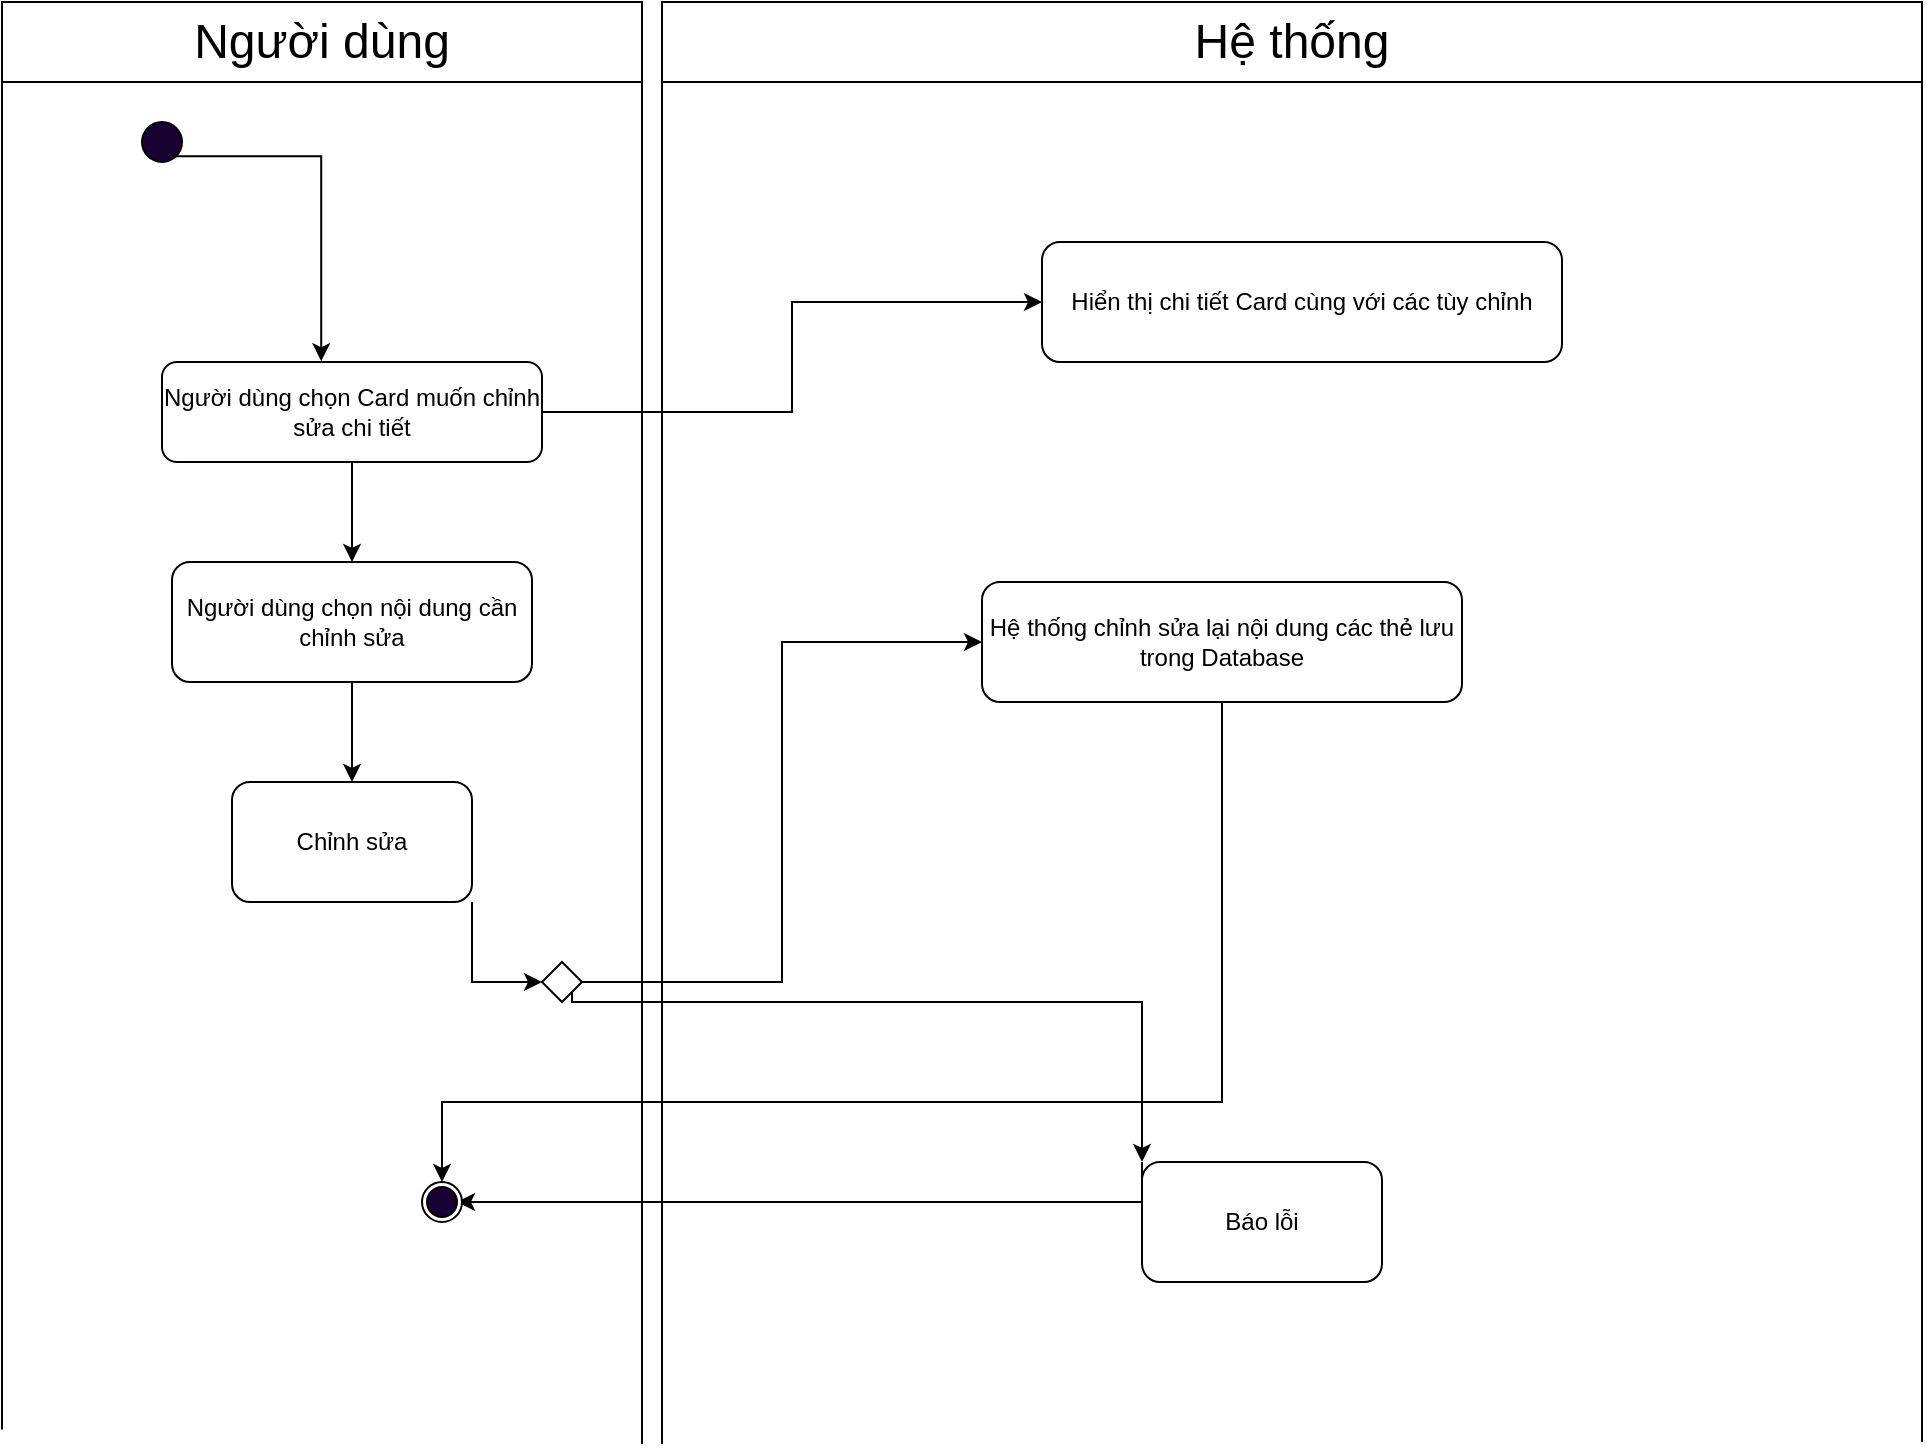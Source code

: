 <mxfile version="22.1.11" type="github">
  <diagram id="C5RBs43oDa-KdzZeNtuy" name="Page-1">
    <mxGraphModel dx="2345" dy="614" grid="1" gridSize="10" guides="1" tooltips="1" connect="1" arrows="1" fold="1" page="1" pageScale="1" pageWidth="827" pageHeight="1169" math="0" shadow="0">
      <root>
        <mxCell id="WIyWlLk6GJQsqaUBKTNV-0" />
        <mxCell id="WIyWlLk6GJQsqaUBKTNV-1" parent="WIyWlLk6GJQsqaUBKTNV-0" />
        <mxCell id="4luz_T426fPMyo1iOcPD-2" value="" style="endArrow=none;html=1;rounded=0;" edge="1" parent="WIyWlLk6GJQsqaUBKTNV-1">
          <mxGeometry width="50" height="50" relative="1" as="geometry">
            <mxPoint x="80" y="80" as="sourcePoint" />
            <mxPoint x="-240" y="80" as="targetPoint" />
          </mxGeometry>
        </mxCell>
        <mxCell id="4luz_T426fPMyo1iOcPD-3" value="" style="endArrow=none;html=1;rounded=0;" edge="1" parent="WIyWlLk6GJQsqaUBKTNV-1">
          <mxGeometry width="50" height="50" relative="1" as="geometry">
            <mxPoint x="90" y="80" as="sourcePoint" />
            <mxPoint x="720" y="80" as="targetPoint" />
          </mxGeometry>
        </mxCell>
        <mxCell id="4luz_T426fPMyo1iOcPD-4" value="" style="endArrow=none;html=1;rounded=0;" edge="1" parent="WIyWlLk6GJQsqaUBKTNV-1">
          <mxGeometry width="50" height="50" relative="1" as="geometry">
            <mxPoint x="80" y="800.941" as="sourcePoint" />
            <mxPoint x="80" y="80" as="targetPoint" />
          </mxGeometry>
        </mxCell>
        <mxCell id="4luz_T426fPMyo1iOcPD-5" value="" style="endArrow=none;html=1;rounded=0;" edge="1" parent="WIyWlLk6GJQsqaUBKTNV-1">
          <mxGeometry width="50" height="50" relative="1" as="geometry">
            <mxPoint x="-240" y="793.765" as="sourcePoint" />
            <mxPoint x="-240" y="80" as="targetPoint" />
          </mxGeometry>
        </mxCell>
        <mxCell id="4luz_T426fPMyo1iOcPD-6" value="" style="endArrow=none;html=1;rounded=0;" edge="1" parent="WIyWlLk6GJQsqaUBKTNV-1">
          <mxGeometry width="50" height="50" relative="1" as="geometry">
            <mxPoint x="720" y="800" as="sourcePoint" />
            <mxPoint x="720" y="80" as="targetPoint" />
          </mxGeometry>
        </mxCell>
        <mxCell id="4luz_T426fPMyo1iOcPD-7" value="" style="endArrow=none;html=1;rounded=0;" edge="1" parent="WIyWlLk6GJQsqaUBKTNV-1">
          <mxGeometry width="50" height="50" relative="1" as="geometry">
            <mxPoint x="90" y="800.941" as="sourcePoint" />
            <mxPoint x="90" y="80" as="targetPoint" />
          </mxGeometry>
        </mxCell>
        <mxCell id="4luz_T426fPMyo1iOcPD-8" value="" style="endArrow=none;html=1;rounded=0;" edge="1" parent="WIyWlLk6GJQsqaUBKTNV-1">
          <mxGeometry width="50" height="50" relative="1" as="geometry">
            <mxPoint x="90" y="120" as="sourcePoint" />
            <mxPoint x="720" y="120" as="targetPoint" />
          </mxGeometry>
        </mxCell>
        <mxCell id="4luz_T426fPMyo1iOcPD-9" value="" style="endArrow=none;html=1;rounded=0;" edge="1" parent="WIyWlLk6GJQsqaUBKTNV-1">
          <mxGeometry width="50" height="50" relative="1" as="geometry">
            <mxPoint x="80" y="120" as="sourcePoint" />
            <mxPoint x="-240" y="120" as="targetPoint" />
          </mxGeometry>
        </mxCell>
        <mxCell id="4luz_T426fPMyo1iOcPD-19" style="edgeStyle=orthogonalEdgeStyle;rounded=0;orthogonalLoop=1;jettySize=auto;html=1;exitX=0.5;exitY=1;exitDx=0;exitDy=0;entryX=0.5;entryY=0;entryDx=0;entryDy=0;" edge="1" parent="WIyWlLk6GJQsqaUBKTNV-1" source="4luz_T426fPMyo1iOcPD-10" target="4luz_T426fPMyo1iOcPD-18">
          <mxGeometry relative="1" as="geometry" />
        </mxCell>
        <mxCell id="4luz_T426fPMyo1iOcPD-21" style="edgeStyle=orthogonalEdgeStyle;rounded=0;orthogonalLoop=1;jettySize=auto;html=1;exitX=1;exitY=0.5;exitDx=0;exitDy=0;" edge="1" parent="WIyWlLk6GJQsqaUBKTNV-1" source="4luz_T426fPMyo1iOcPD-10" target="4luz_T426fPMyo1iOcPD-20">
          <mxGeometry relative="1" as="geometry" />
        </mxCell>
        <mxCell id="4luz_T426fPMyo1iOcPD-10" value="Người dùng chọn Card muốn chỉnh sửa chi tiết" style="rounded=1;whiteSpace=wrap;html=1;" vertex="1" parent="WIyWlLk6GJQsqaUBKTNV-1">
          <mxGeometry x="-160" y="260" width="190" height="50" as="geometry" />
        </mxCell>
        <mxCell id="4luz_T426fPMyo1iOcPD-11" value="&lt;font style=&quot;font-size: 24px;&quot;&gt;Hệ thống&lt;/font&gt;" style="rounded=0;whiteSpace=wrap;html=1;" vertex="1" parent="WIyWlLk6GJQsqaUBKTNV-1">
          <mxGeometry x="90" y="80" width="630" height="40" as="geometry" />
        </mxCell>
        <mxCell id="4luz_T426fPMyo1iOcPD-12" value="&lt;font style=&quot;font-size: 24px;&quot;&gt;Người dùng&lt;/font&gt;" style="rounded=0;whiteSpace=wrap;html=1;" vertex="1" parent="WIyWlLk6GJQsqaUBKTNV-1">
          <mxGeometry x="-240" y="80" width="320" height="40" as="geometry" />
        </mxCell>
        <mxCell id="4luz_T426fPMyo1iOcPD-13" value="" style="ellipse;whiteSpace=wrap;html=1;aspect=fixed;fillColor=#190033;" vertex="1" parent="WIyWlLk6GJQsqaUBKTNV-1">
          <mxGeometry x="-170" y="140" width="20" height="20" as="geometry" />
        </mxCell>
        <mxCell id="4luz_T426fPMyo1iOcPD-15" style="edgeStyle=orthogonalEdgeStyle;rounded=0;orthogonalLoop=1;jettySize=auto;html=1;exitX=1;exitY=1;exitDx=0;exitDy=0;entryX=0.419;entryY=-0.008;entryDx=0;entryDy=0;entryPerimeter=0;" edge="1" parent="WIyWlLk6GJQsqaUBKTNV-1" source="4luz_T426fPMyo1iOcPD-13" target="4luz_T426fPMyo1iOcPD-10">
          <mxGeometry relative="1" as="geometry">
            <Array as="points">
              <mxPoint x="-80" y="157" />
            </Array>
          </mxGeometry>
        </mxCell>
        <mxCell id="4luz_T426fPMyo1iOcPD-23" style="edgeStyle=orthogonalEdgeStyle;rounded=0;orthogonalLoop=1;jettySize=auto;html=1;exitX=0.5;exitY=1;exitDx=0;exitDy=0;entryX=0.5;entryY=0;entryDx=0;entryDy=0;" edge="1" parent="WIyWlLk6GJQsqaUBKTNV-1" source="4luz_T426fPMyo1iOcPD-18" target="4luz_T426fPMyo1iOcPD-22">
          <mxGeometry relative="1" as="geometry" />
        </mxCell>
        <mxCell id="4luz_T426fPMyo1iOcPD-18" value="Người dùng chọn nội dung cần chỉnh sửa" style="rounded=1;whiteSpace=wrap;html=1;" vertex="1" parent="WIyWlLk6GJQsqaUBKTNV-1">
          <mxGeometry x="-155" y="360" width="180" height="60" as="geometry" />
        </mxCell>
        <mxCell id="4luz_T426fPMyo1iOcPD-20" value="Hiển thị chi tiết Card cùng với các tùy chỉnh" style="rounded=1;whiteSpace=wrap;html=1;" vertex="1" parent="WIyWlLk6GJQsqaUBKTNV-1">
          <mxGeometry x="280" y="200" width="260" height="60" as="geometry" />
        </mxCell>
        <mxCell id="4luz_T426fPMyo1iOcPD-28" style="edgeStyle=orthogonalEdgeStyle;rounded=0;orthogonalLoop=1;jettySize=auto;html=1;exitX=1;exitY=1;exitDx=0;exitDy=0;entryX=0;entryY=0.5;entryDx=0;entryDy=0;" edge="1" parent="WIyWlLk6GJQsqaUBKTNV-1" source="4luz_T426fPMyo1iOcPD-22" target="4luz_T426fPMyo1iOcPD-26">
          <mxGeometry relative="1" as="geometry" />
        </mxCell>
        <mxCell id="4luz_T426fPMyo1iOcPD-22" value="Chỉnh sửa" style="rounded=1;whiteSpace=wrap;html=1;" vertex="1" parent="WIyWlLk6GJQsqaUBKTNV-1">
          <mxGeometry x="-125" y="470" width="120" height="60" as="geometry" />
        </mxCell>
        <mxCell id="4luz_T426fPMyo1iOcPD-33" style="edgeStyle=orthogonalEdgeStyle;rounded=0;orthogonalLoop=1;jettySize=auto;html=1;exitX=0.5;exitY=1;exitDx=0;exitDy=0;" edge="1" parent="WIyWlLk6GJQsqaUBKTNV-1" source="4luz_T426fPMyo1iOcPD-24" target="4luz_T426fPMyo1iOcPD-31">
          <mxGeometry relative="1" as="geometry">
            <Array as="points">
              <mxPoint x="370" y="630" />
              <mxPoint x="-20" y="630" />
            </Array>
          </mxGeometry>
        </mxCell>
        <mxCell id="4luz_T426fPMyo1iOcPD-24" value="Hệ thống chỉnh sửa lại nội dung các thẻ lưu trong Database" style="rounded=1;whiteSpace=wrap;html=1;" vertex="1" parent="WIyWlLk6GJQsqaUBKTNV-1">
          <mxGeometry x="250" y="370" width="240" height="60" as="geometry" />
        </mxCell>
        <mxCell id="4luz_T426fPMyo1iOcPD-29" style="edgeStyle=orthogonalEdgeStyle;rounded=0;orthogonalLoop=1;jettySize=auto;html=1;exitX=1;exitY=0.5;exitDx=0;exitDy=0;entryX=0;entryY=0.5;entryDx=0;entryDy=0;" edge="1" parent="WIyWlLk6GJQsqaUBKTNV-1" source="4luz_T426fPMyo1iOcPD-26" target="4luz_T426fPMyo1iOcPD-24">
          <mxGeometry relative="1" as="geometry" />
        </mxCell>
        <mxCell id="4luz_T426fPMyo1iOcPD-30" style="edgeStyle=orthogonalEdgeStyle;rounded=0;orthogonalLoop=1;jettySize=auto;html=1;exitX=1;exitY=1;exitDx=0;exitDy=0;entryX=0;entryY=0;entryDx=0;entryDy=0;" edge="1" parent="WIyWlLk6GJQsqaUBKTNV-1" source="4luz_T426fPMyo1iOcPD-26" target="4luz_T426fPMyo1iOcPD-27">
          <mxGeometry relative="1" as="geometry">
            <Array as="points">
              <mxPoint x="45" y="580" />
              <mxPoint x="330" y="580" />
            </Array>
          </mxGeometry>
        </mxCell>
        <mxCell id="4luz_T426fPMyo1iOcPD-26" value="" style="rhombus;whiteSpace=wrap;html=1;" vertex="1" parent="WIyWlLk6GJQsqaUBKTNV-1">
          <mxGeometry x="30" y="560" width="20" height="20" as="geometry" />
        </mxCell>
        <mxCell id="4luz_T426fPMyo1iOcPD-34" style="edgeStyle=orthogonalEdgeStyle;rounded=0;orthogonalLoop=1;jettySize=auto;html=1;exitX=0;exitY=0;exitDx=0;exitDy=0;entryX=1;entryY=0.5;entryDx=0;entryDy=0;" edge="1" parent="WIyWlLk6GJQsqaUBKTNV-1" source="4luz_T426fPMyo1iOcPD-27" target="4luz_T426fPMyo1iOcPD-32">
          <mxGeometry relative="1" as="geometry">
            <Array as="points">
              <mxPoint x="330" y="680" />
            </Array>
          </mxGeometry>
        </mxCell>
        <mxCell id="4luz_T426fPMyo1iOcPD-27" value="Báo lỗi" style="rounded=1;whiteSpace=wrap;html=1;" vertex="1" parent="WIyWlLk6GJQsqaUBKTNV-1">
          <mxGeometry x="330" y="660" width="120" height="60" as="geometry" />
        </mxCell>
        <mxCell id="4luz_T426fPMyo1iOcPD-31" value="" style="ellipse;whiteSpace=wrap;html=1;aspect=fixed;" vertex="1" parent="WIyWlLk6GJQsqaUBKTNV-1">
          <mxGeometry x="-30" y="670" width="20" height="20" as="geometry" />
        </mxCell>
        <mxCell id="4luz_T426fPMyo1iOcPD-32" value="" style="ellipse;whiteSpace=wrap;html=1;aspect=fixed;fillColor=#190033;" vertex="1" parent="WIyWlLk6GJQsqaUBKTNV-1">
          <mxGeometry x="-27.5" y="672.5" width="15" height="15" as="geometry" />
        </mxCell>
      </root>
    </mxGraphModel>
  </diagram>
</mxfile>
